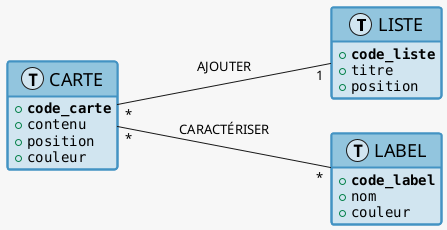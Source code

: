 ' Generated by Mocodo 4.3.2

@startuml "MCD"

!define Table(x) class "x" << (T,#d1e5f0) >>
!define pk(x) <b>x</b>
hide methods
left to right direction
skinparam groupInheritance 2
skinparam lineThickness 2
skinparam lineColor #d6604d
skinparam backgroundColor #f7f7f7
skinparam classAttributeFontColor #000000
skinparam classAttributeFontName Monospaced
skinparam classAttributeFontSize 14
skinparam classBackgroundColor #d1e5f0
skinparam classBorderColor #4393c3
skinparam classBorderThickness 2
skinparam classFontColor #000000
skinparam classFontName Arial
skinparam classFontSize 18
skinparam classHeaderBackgroundColor #92c5de

Table("LISTE") {
    {field} + pk(code_liste)
    {field} + titre
    {field} + position
}

"CARTE" "*" --- "1" "LISTE": "AJOUTER"

Table("CARTE") {
    {field} + pk(code_carte)
    {field} + contenu
    {field} + position
    {field} + couleur
}

"CARTE" "*" --- "*" "LABEL": "CARACTÉRISER"

Table("LABEL") {
    {field} + pk(code_label)
    {field} + nom
    {field} + couleur
}

@enduml
